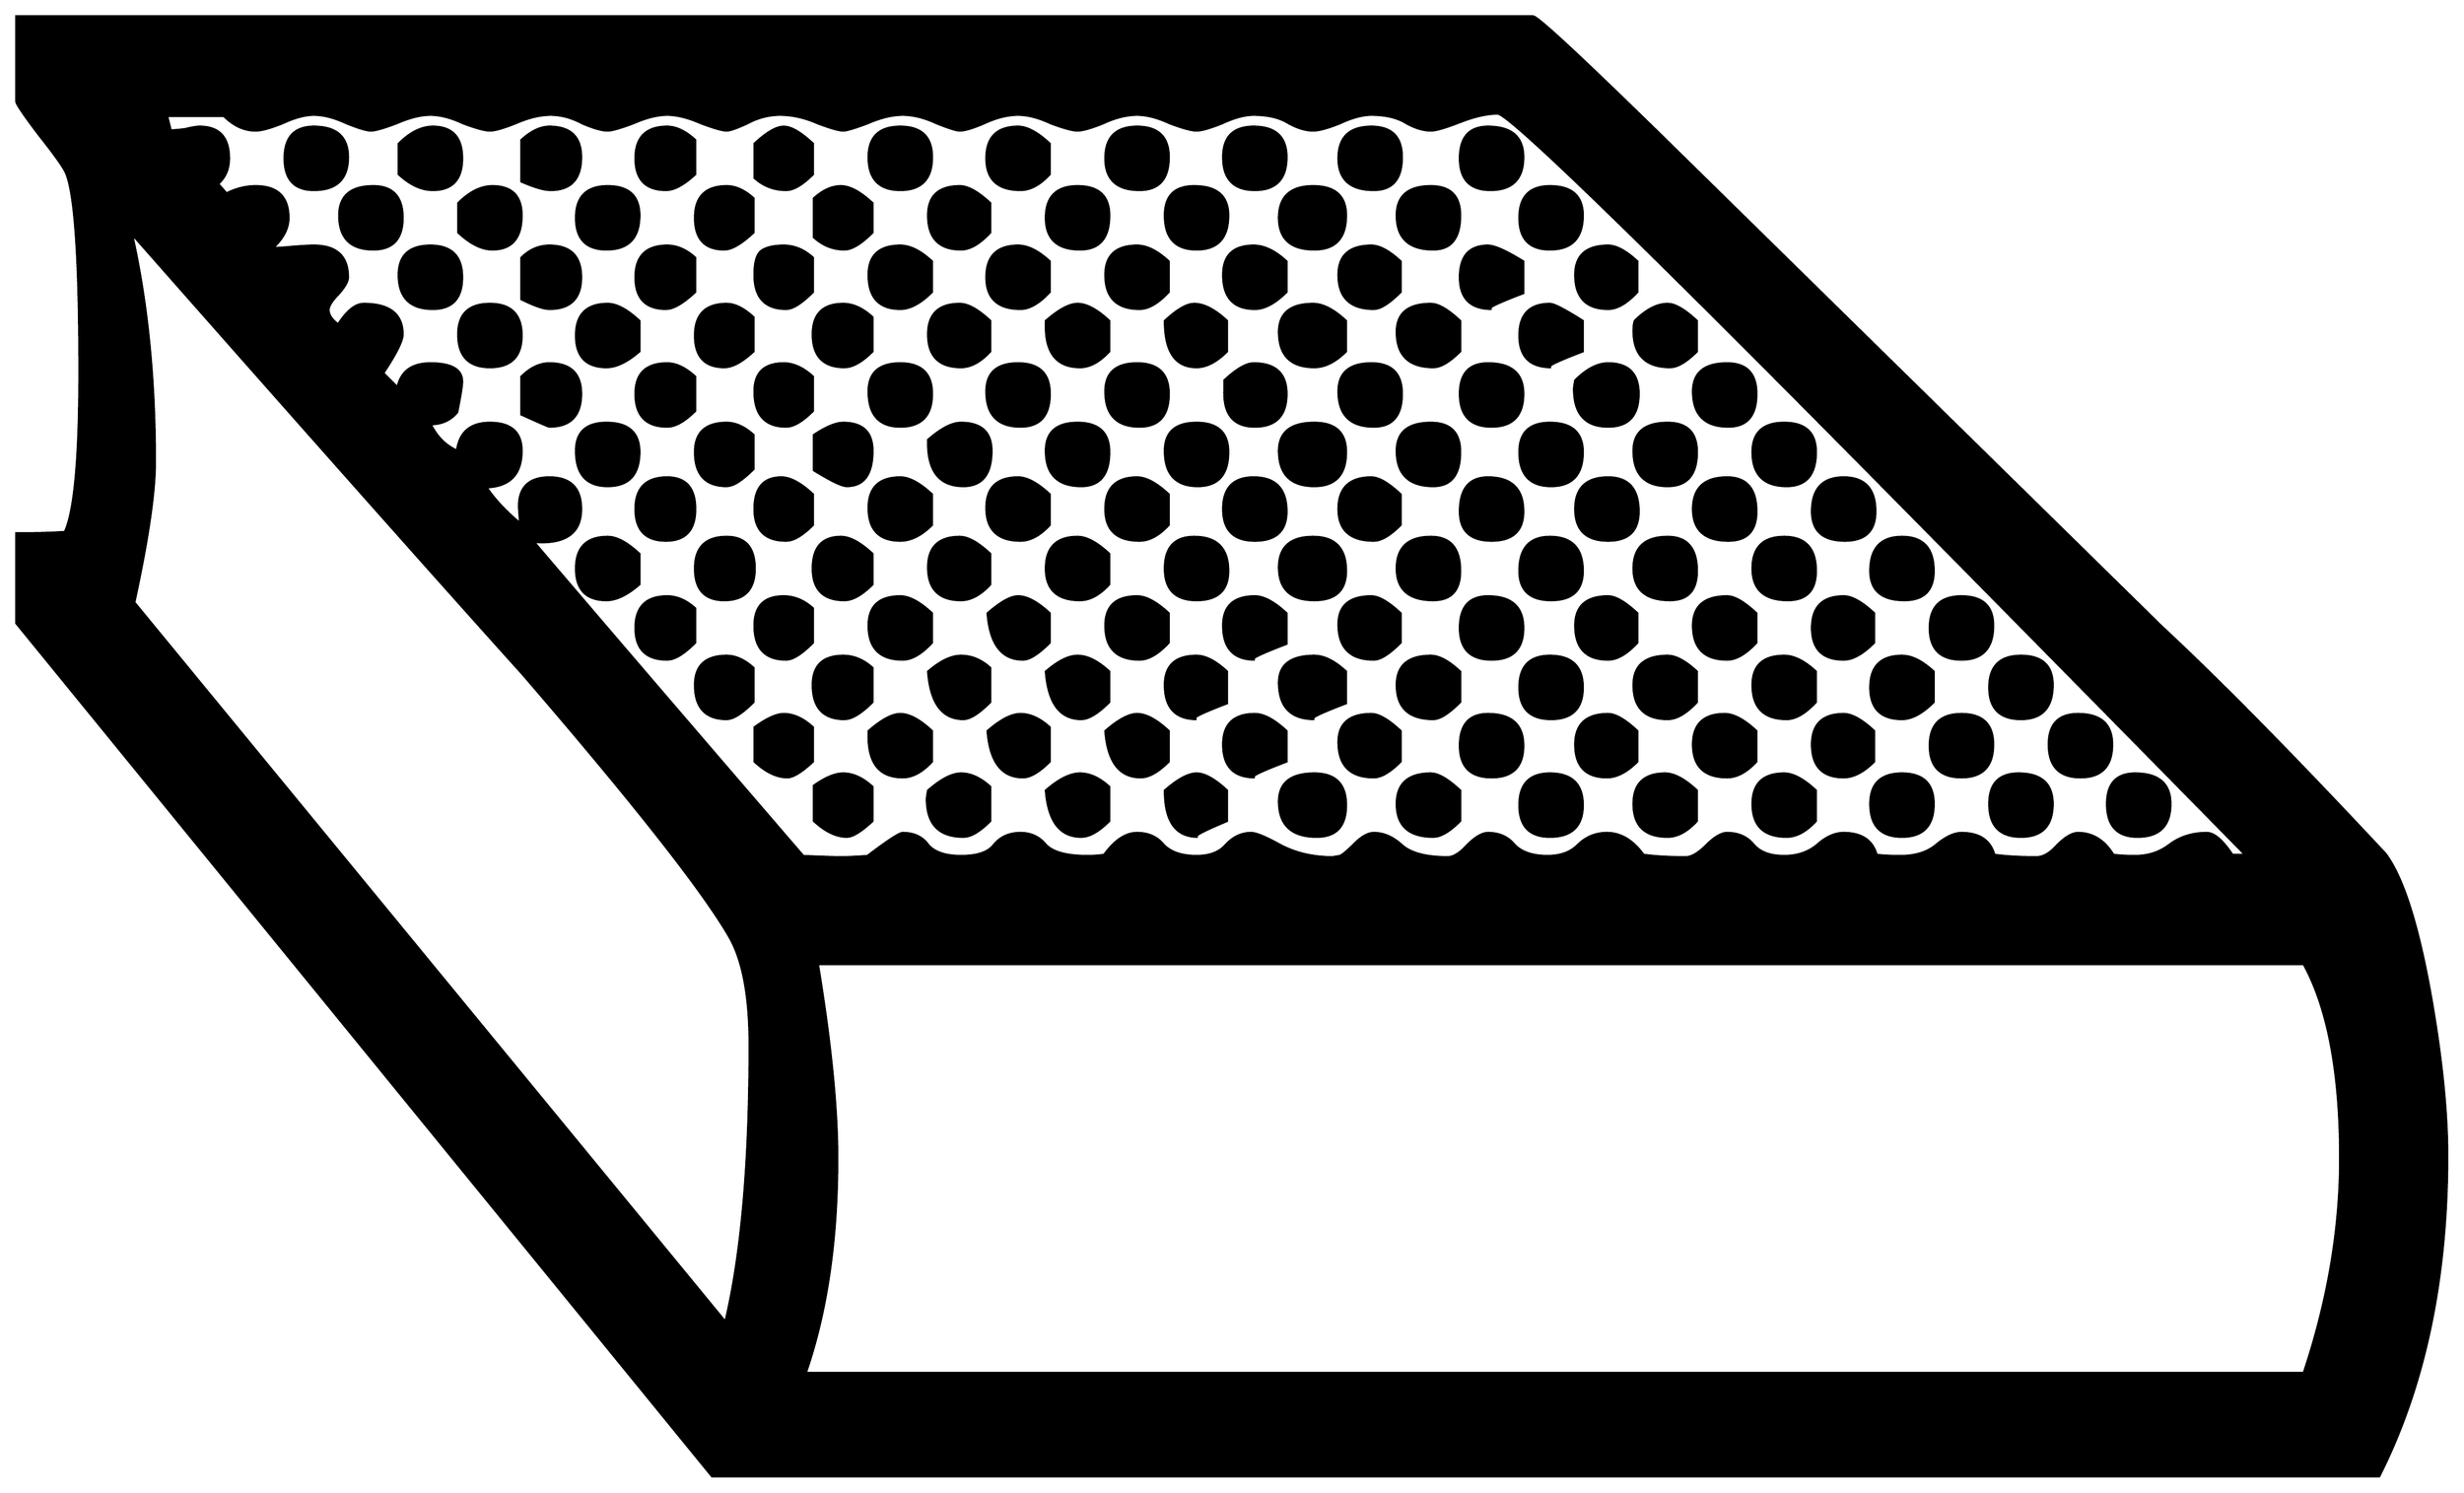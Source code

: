 


\begin{tikzpicture}[y=0.80pt, x=0.80pt, yscale=-1.0, xscale=1.0, inner sep=0pt, outer sep=0pt]
\begin{scope}[shift={(100.0,1858.0)},nonzero rule]
  \path[draw=.,fill=.,line width=1.600pt] (2084.0,-397.0) ..
    controls (2084.0,-295.0) and (2065.333,-207.0) ..
    (2028.0,-133.0) -- (655.0,-133.0) -- (82.0,-836.0) --
    (82.0,-910.0) -- (91.0,-910.0) .. controls (100.333,-910.0)
    and (110.667,-910.333) .. (122.0,-911.0) .. controls
    (130.0,-928.333) and (134.0,-972.333) .. (134.0,-1043.0) ..
    controls (134.0,-1135.0) and (130.333,-1189.667) ..
    (123.0,-1207.0) .. controls (121.0,-1211.667) and
    (113.667,-1222.0) .. (101.0,-1238.0) .. controls
    (88.333,-1254.667) and (82.0,-1264.0) .. (82.0,-1266.0) --
    (82.0,-1336.0) -- (1331.0,-1336.0) .. controls
    (1335.0,-1336.0) and (1376.667,-1297.0) .. (1456.0,-1219.0) --
    (1849.0,-833.0) .. controls (1896.333,-789.0) and
    (1957.667,-726.667) .. (2033.0,-646.0) .. controls
    (2047.667,-626.667) and (2060.333,-586.667) .. (2071.0,-526.0) ..
    controls (2079.667,-476.0) and (2084.0,-433.0) ..
    (2084.0,-397.0) -- cycle(1918.0,-645.0) .. controls
    (1810.0,-755.0) and (1702.0,-864.667) .. (1594.0,-974.0) ..
    controls (1408.0,-1162.0) and (1310.667,-1256.0) ..
    (1302.0,-1256.0) .. controls (1293.333,-1256.0) and
    (1283.0,-1253.667) .. (1271.0,-1249.0) .. controls
    (1259.0,-1244.333) and (1251.0,-1242.0) .. (1247.0,-1242.0) ..
    controls (1241.0,-1242.0) and (1234.333,-1244.0) ..
    (1227.0,-1248.0) .. controls (1219.667,-1252.667) and
    (1210.0,-1255.0) .. (1198.0,-1255.0) .. controls
    (1190.667,-1255.0) and (1182.0,-1252.667) .. (1172.0,-1248.0) ..
    controls (1162.0,-1244.0) and (1154.667,-1242.0) ..
    (1150.0,-1242.0) .. controls (1144.0,-1242.0) and
    (1137.333,-1244.0) .. (1130.0,-1248.0) .. controls
    (1122.667,-1252.667) and (1113.0,-1255.0) .. (1101.0,-1255.0) ..
    controls (1093.667,-1255.0) and (1085.0,-1252.667) ..
    (1075.0,-1248.0) .. controls (1065.0,-1244.0) and
    (1058.0,-1242.0) .. (1054.0,-1242.0) .. controls
    (1050.0,-1242.0) and (1042.667,-1244.0) .. (1032.0,-1248.0) ..
    controls (1022.0,-1252.667) and (1013.0,-1255.0) ..
    (1005.0,-1255.0) .. controls (996.333,-1255.0) and
    (987.0,-1252.667) .. (977.0,-1248.0) .. controls
    (967.0,-1244.0) and (960.0,-1242.0) .. (956.0,-1242.0) ..
    controls (952.0,-1242.0) and (944.667,-1244.0) ..
    (934.0,-1248.0) .. controls (924.0,-1252.667) and
    (915.0,-1255.0) .. (907.0,-1255.0) .. controls
    (898.333,-1255.0) and (889.0,-1252.667) .. (879.0,-1248.0) ..
    controls (869.667,-1244.0) and (863.0,-1242.0) ..
    (859.0,-1242.0) .. controls (856.333,-1242.0) and
    (850.0,-1244.0) .. (840.0,-1248.0) .. controls
    (830.0,-1252.667) and (820.667,-1255.0) .. (812.0,-1255.0) ..
    controls (803.333,-1255.0) and (793.667,-1252.667) ..
    (783.0,-1248.0) .. controls (772.333,-1244.0) and
    (765.667,-1242.0) .. (763.0,-1242.0) .. controls
    (759.667,-1242.0) and (752.667,-1244.0) .. (742.0,-1248.0) ..
    controls (731.333,-1252.667) and (721.0,-1255.0) ..
    (711.0,-1255.0) .. controls (701.667,-1255.0) and
    (692.667,-1252.667) .. (684.0,-1248.0) .. controls
    (675.333,-1244.0) and (669.667,-1242.0) .. (667.0,-1242.0) ..
    controls (663.667,-1242.0) and (656.667,-1244.0) ..
    (646.0,-1248.0) .. controls (635.333,-1252.667) and
    (626.0,-1255.0) .. (618.0,-1255.0) .. controls
    (610.0,-1255.0) and (600.667,-1252.667) .. (590.0,-1248.0) ..
    controls (579.333,-1244.0) and (572.333,-1242.0) ..
    (569.0,-1242.0) .. controls (564.333,-1242.0) and
    (557.333,-1244.0) .. (548.0,-1248.0) .. controls
    (539.333,-1252.667) and (530.667,-1255.0) .. (522.0,-1255.0) ..
    controls (513.333,-1255.0) and (503.667,-1252.667) ..
    (493.0,-1248.0) .. controls (483.0,-1244.0) and
    (476.0,-1242.0) .. (472.0,-1242.0) .. controls
    (468.0,-1242.0) and (460.667,-1244.0) .. (450.0,-1248.0) ..
    controls (440.0,-1252.667) and (431.0,-1255.0) ..
    (423.0,-1255.0) .. controls (415.0,-1255.0) and
    (405.667,-1252.667) .. (395.0,-1248.0) .. controls
    (384.333,-1244.0) and (377.333,-1242.0) .. (374.0,-1242.0) ..
    controls (370.667,-1242.0) and (364.0,-1244.0) ..
    (354.0,-1248.0) .. controls (344.0,-1252.667) and
    (335.0,-1255.0) .. (327.0,-1255.0) .. controls
    (319.667,-1255.0) and (311.0,-1252.667) .. (301.0,-1248.0) ..
    controls (291.0,-1244.0) and (283.667,-1242.0) ..
    (279.0,-1242.0) .. controls (269.667,-1242.0) and
    (261.0,-1246.0) .. (253.0,-1254.0) -- (206.0,-1254.0) --
    (209.0,-1242.0) .. controls (211.667,-1242.0) and
    (215.667,-1242.333) .. (221.0,-1243.0) .. controls
    (226.333,-1244.333) and (230.333,-1245.0) .. (233.0,-1245.0) ..
    controls (249.0,-1245.0) and (257.0,-1236.333) ..
    (257.0,-1219.0) .. controls (257.0,-1210.333) and
    (254.0,-1203.333) .. (248.0,-1198.0) -- (255.0,-1190.0) ..
    controls (263.0,-1194.0) and (271.0,-1196.0) ..
    (279.0,-1196.0) .. controls (297.0,-1196.0) and
    (306.0,-1187.333) .. (306.0,-1170.0) .. controls
    (306.0,-1161.333) and (301.667,-1153.0) .. (293.0,-1145.0) ..
    controls (296.333,-1145.0) and (301.667,-1145.333) ..
    (309.0,-1146.0) .. controls (317.0,-1146.667) and
    (323.0,-1147.0) .. (327.0,-1147.0) .. controls
    (345.667,-1147.0) and (355.0,-1138.333) .. (355.0,-1121.0) ..
    controls (355.0,-1117.667) and (352.333,-1113.0) ..
    (347.0,-1107.0) .. controls (341.667,-1101.667) and
    (339.0,-1097.333) .. (339.0,-1094.0) .. controls
    (339.0,-1090.0) and (341.667,-1086.0) .. (347.0,-1082.0) ..
    controls (354.333,-1093.333) and (361.333,-1099.0) ..
    (368.0,-1099.0) .. controls (389.333,-1099.0) and
    (400.0,-1090.667) .. (400.0,-1074.0) .. controls
    (400.0,-1068.667) and (394.667,-1058.0) .. (384.0,-1042.0) --
    (396.0,-1030.0) .. controls (398.667,-1043.333) and
    (407.667,-1050.0) .. (423.0,-1050.0) .. controls
    (440.333,-1050.0) and (449.0,-1045.0) .. (449.0,-1035.0) ..
    controls (449.0,-1031.667) and (447.667,-1023.333) ..
    (445.0,-1010.0) .. controls (439.667,-1003.333) and
    (432.333,-1000.0) .. (423.0,-1000.0) .. controls
    (428.333,-989.333) and (435.667,-982.0) .. (445.0,-978.0) ..
    controls (447.0,-993.333) and (456.0,-1001.0) ..
    (472.0,-1001.0) .. controls (489.333,-1001.0) and
    (498.0,-993.333) .. (498.0,-978.0) .. controls (498.0,-958.667)
    and (488.333,-948.667) .. (469.0,-948.0) .. controls
    (475.667,-938.0) and (485.0,-928.0) .. (497.0,-918.0) ..
    controls (496.333,-927.333) and (496.0,-932.0) .. (496.0,-932.0)
    .. controls (496.0,-948.0) and (504.333,-956.0) ..
    (521.0,-956.0) .. controls (538.333,-956.0) and (547.0,-947.333)
    .. (547.0,-930.0) .. controls (547.0,-910.0) and
    (534.0,-901.0) .. (508.0,-903.0) .. controls (565.333,-835.667)
    and (639.333,-749.333) .. (730.0,-644.0) .. controls
    (746.0,-643.333) and (756.333,-643.0) .. (761.0,-643.0) ..
    controls (766.333,-643.0) and (773.667,-643.333) .. (783.0,-644.0)
    .. controls (799.667,-656.667) and (809.333,-663.0) ..
    (812.0,-663.0) .. controls (821.333,-663.0) and (828.333,-659.667)
    .. (833.0,-653.0) .. controls (838.333,-647.0) and
    (847.333,-644.0) .. (860.0,-644.0) .. controls (873.333,-644.0)
    and (882.333,-647.0) .. (887.0,-653.0) .. controls
    (892.333,-659.667) and (899.667,-663.0) .. (909.0,-663.0) ..
    controls (917.667,-663.0) and (924.667,-659.667) .. (930.0,-653.0)
    .. controls (936.0,-647.0) and (947.333,-644.0) ..
    (964.0,-644.0) .. controls (969.333,-644.0) and (974.0,-644.333)
    .. (978.0,-645.0) .. controls (986.667,-657.0) and
    (995.667,-663.0) .. (1005.0,-663.0) .. controls
    (1014.333,-663.0) and (1021.667,-659.667) .. (1027.0,-653.0) ..
    controls (1033.0,-647.0) and (1042.0,-644.0) ..
    (1054.0,-644.0) .. controls (1064.667,-644.0) and
    (1072.667,-647.0) .. (1078.0,-653.0) .. controls
    (1084.0,-659.667) and (1091.0,-663.0) .. (1099.0,-663.0) ..
    controls (1103.0,-663.0) and (1111.0,-659.667) ..
    (1123.0,-653.0) .. controls (1135.667,-646.333) and
    (1150.0,-643.0) .. (1166.0,-643.0) -- (1172.0,-644.0) ..
    controls (1174.0,-644.667) and (1178.0,-648.0) ..
    (1184.0,-654.0) .. controls (1190.0,-660.0) and
    (1195.333,-663.0) .. (1200.0,-663.0) .. controls
    (1208.0,-663.0) and (1215.667,-659.667) .. (1223.0,-653.0) ..
    controls (1230.333,-646.333) and (1243.0,-643.0) ..
    (1261.0,-643.0) .. controls (1265.667,-643.0) and
    (1271.0,-646.333) .. (1277.0,-653.0) .. controls
    (1283.667,-659.667) and (1289.333,-663.0) .. (1294.0,-663.0) ..
    controls (1303.333,-663.0) and (1310.667,-659.667) ..
    (1316.0,-653.0) .. controls (1322.0,-647.0) and
    (1331.0,-644.0) .. (1343.0,-644.0) .. controls
    (1353.667,-644.0) and (1362.0,-647.0) .. (1368.0,-653.0) ..
    controls (1374.667,-659.667) and (1382.667,-663.0) ..
    (1392.0,-663.0) .. controls (1403.333,-663.0) and
    (1413.333,-657.0) .. (1422.0,-645.0) .. controls
    (1431.333,-643.667) and (1443.0,-643.0) .. (1457.0,-643.0) ..
    controls (1461.667,-643.0) and (1467.333,-646.333) ..
    (1474.0,-653.0) .. controls (1480.667,-659.667) and
    (1486.333,-663.0) .. (1491.0,-663.0) .. controls
    (1500.333,-663.0) and (1507.667,-659.667) .. (1513.0,-653.0) ..
    controls (1518.333,-647.0) and (1526.667,-644.0) ..
    (1538.0,-644.0) .. controls (1548.667,-644.0) and
    (1557.667,-647.0) .. (1565.0,-653.0) .. controls
    (1572.333,-659.667) and (1579.667,-663.0) .. (1587.0,-663.0) ..
    controls (1601.667,-663.0) and (1610.667,-657.0) ..
    (1614.0,-645.0) .. controls (1618.667,-644.333) and
    (1625.333,-644.0) .. (1634.0,-644.0) .. controls
    (1646.0,-644.0) and (1655.667,-647.0) .. (1663.0,-653.0) ..
    controls (1671.0,-659.667) and (1678.0,-663.0) ..
    (1684.0,-663.0) .. controls (1698.667,-663.0) and
    (1707.667,-657.0) .. (1711.0,-645.0) .. controls
    (1720.333,-643.667) and (1732.0,-643.0) .. (1746.0,-643.0) ..
    controls (1751.333,-643.0) and (1757.0,-646.333) ..
    (1763.0,-653.0) .. controls (1769.667,-659.667) and
    (1775.333,-663.0) .. (1780.0,-663.0) .. controls
    (1792.0,-663.0) and (1801.667,-657.0) .. (1809.0,-645.0) ..
    controls (1813.667,-644.333) and (1819.667,-644.0) ..
    (1827.0,-644.0) .. controls (1837.667,-644.0) and
    (1847.0,-647.0) .. (1855.0,-653.0) .. controls
    (1863.667,-659.667) and (1874.0,-663.0) .. (1886.0,-663.0) ..
    controls (1892.0,-663.0) and (1899.0,-657.0) ..
    (1907.0,-645.0) -- (1918.0,-645.0) -- cycle(1996.0,-395.0)
    .. controls (1996.0,-465.0) and (1986.0,-518.333) ..
    (1966.0,-555.0) -- (742.0,-555.0) .. controls (752.667,-490.333)
    and (758.0,-437.0) .. (758.0,-395.0) .. controls
    (758.0,-327.0) and (749.333,-268.0) .. (732.0,-218.0) --
    (1966.0,-218.0) .. controls (1986.0,-278.0) and
    (1996.0,-337.0) .. (1996.0,-395.0) -- cycle(686.0,-488.0) ..
    controls (686.0,-528.667) and (680.333,-558.667) .. (669.0,-578.0)
    .. controls (647.0,-616.0) and (590.333,-688.0) ..
    (499.0,-794.0) .. controls (427.0,-874.0) and (319.667,-995.0)
    .. (177.0,-1157.0) .. controls (189.667,-1101.0) and
    (196.0,-1038.333) .. (196.0,-969.0) .. controls (196.0,-943.667)
    and (190.333,-905.0) .. (179.0,-853.0) -- (666.0,-260.0) ..
    controls (679.333,-316.0) and (686.0,-392.0) .. (686.0,-488.0)
    -- cycle(1613.0,-928.0) .. controls (1613.0,-912.0) and
    (1604.667,-904.0) .. (1588.0,-904.0) .. controls
    (1570.0,-904.0) and (1561.0,-912.0) .. (1561.0,-928.0) ..
    controls (1561.0,-946.667) and (1569.667,-956.0) ..
    (1587.0,-956.0) .. controls (1604.333,-956.0) and
    (1613.0,-946.667) .. (1613.0,-928.0) -- cycle(1808.0,-736.0)
    .. controls (1808.0,-718.0) and (1799.333,-709.0) ..
    (1782.0,-709.0) .. controls (1764.667,-709.0) and
    (1756.0,-718.0) .. (1756.0,-736.0) .. controls
    (1756.0,-752.667) and (1764.0,-761.0) .. (1780.0,-761.0) ..
    controls (1798.667,-761.0) and (1808.0,-752.667) ..
    (1808.0,-736.0) -- cycle(1323.0,-1220.0) .. controls
    (1323.0,-1202.0) and (1314.0,-1193.0) .. (1296.0,-1193.0) ..
    controls (1279.333,-1193.0) and (1271.0,-1201.667) ..
    (1271.0,-1219.0) .. controls (1271.0,-1236.333) and
    (1278.667,-1245.0) .. (1294.0,-1245.0) .. controls
    (1313.333,-1245.0) and (1323.0,-1236.667) .. (1323.0,-1220.0) --
    cycle(1372.0,-1172.0) .. controls (1372.0,-1153.333) and
    (1363.0,-1144.0) .. (1345.0,-1144.0) .. controls
    (1328.333,-1144.0) and (1320.0,-1152.667) .. (1320.0,-1170.0) ..
    controls (1320.0,-1187.333) and (1328.333,-1196.0) ..
    (1345.0,-1196.0) .. controls (1363.0,-1196.0) and
    (1372.0,-1188.0) .. (1372.0,-1172.0) -- cycle(1661.0,-879.0)
    .. controls (1661.0,-863.0) and (1653.0,-855.0) ..
    (1637.0,-855.0) .. controls (1618.333,-855.0) and
    (1609.0,-863.0) .. (1609.0,-879.0) .. controls
    (1609.0,-897.667) and (1617.667,-907.0) .. (1635.0,-907.0) ..
    controls (1652.333,-907.0) and (1661.0,-897.667) ..
    (1661.0,-879.0) -- cycle(1710.0,-834.0) .. controls
    (1710.0,-815.333) and (1701.333,-806.0) .. (1684.0,-806.0) ..
    controls (1666.667,-806.0) and (1658.0,-814.667) ..
    (1658.0,-832.0) .. controls (1658.0,-849.333) and
    (1666.667,-858.0) .. (1684.0,-858.0) .. controls
    (1701.333,-858.0) and (1710.0,-850.0) .. (1710.0,-834.0) --
    cycle(1759.0,-785.0) .. controls (1759.0,-766.333) and
    (1750.333,-757.0) .. (1733.0,-757.0) .. controls
    (1715.667,-757.0) and (1707.0,-765.667) .. (1707.0,-783.0) ..
    controls (1707.0,-800.333) and (1715.667,-809.0) ..
    (1733.0,-809.0) .. controls (1750.333,-809.0) and
    (1759.0,-801.0) .. (1759.0,-785.0) -- cycle(1856.0,-687.0)
    .. controls (1856.0,-669.0) and (1847.0,-660.0) ..
    (1829.0,-660.0) .. controls (1812.333,-660.0) and
    (1804.0,-669.0) .. (1804.0,-687.0) .. controls
    (1804.0,-703.667) and (1811.667,-712.0) .. (1827.0,-712.0) ..
    controls (1846.333,-712.0) and (1856.0,-703.667) ..
    (1856.0,-687.0) -- cycle(1466.0,-1060.0) .. controls
    (1457.333,-1051.333) and (1450.0,-1047.0) .. (1444.0,-1047.0) ..
    controls (1424.0,-1047.0) and (1414.0,-1057.0) ..
    (1414.0,-1077.0) .. controls (1414.0,-1080.333) and
    (1414.333,-1083.0) .. (1415.0,-1085.0) .. controls
    (1424.333,-1094.333) and (1433.333,-1099.0) .. (1442.0,-1099.0) ..
    controls (1448.0,-1099.0) and (1456.0,-1094.333) ..
    (1466.0,-1085.0) -- (1466.0,-1060.0) --
    cycle(1515.0,-1025.0) .. controls (1515.0,-1007.0) and
    (1507.333,-998.0) .. (1492.0,-998.0) .. controls
    (1472.667,-998.0) and (1463.0,-1007.667) .. (1463.0,-1027.0) ..
    controls (1463.0,-1042.333) and (1472.333,-1050.0) ..
    (1491.0,-1050.0) .. controls (1507.0,-1050.0) and
    (1515.0,-1041.667) .. (1515.0,-1025.0) -- cycle(1564.0,-977.0)
    .. controls (1564.0,-958.333) and (1556.0,-949.0) ..
    (1540.0,-949.0) .. controls (1521.333,-949.0) and
    (1512.0,-958.333) .. (1512.0,-977.0) .. controls
    (1512.0,-993.0) and (1520.667,-1001.0) .. (1538.0,-1001.0) ..
    controls (1555.333,-1001.0) and (1564.0,-993.0) ..
    (1564.0,-977.0) -- cycle(1417.0,-1109.0) .. controls
    (1408.333,-1099.667) and (1400.333,-1095.0) .. (1393.0,-1095.0) ..
    controls (1375.0,-1095.0) and (1366.0,-1104.333) ..
    (1366.0,-1123.0) .. controls (1366.0,-1139.0) and
    (1375.0,-1147.0) .. (1393.0,-1147.0) .. controls
    (1399.667,-1147.0) and (1407.667,-1142.667) .. (1417.0,-1134.0) --
    (1417.0,-1109.0) -- cycle(1372.0,-1060.0) .. controls
    (1349.333,-1051.333) and (1340.667,-1047.0) .. (1346.0,-1047.0) ..
    controls (1328.667,-1047.0) and (1320.0,-1055.667) ..
    (1320.0,-1073.0) .. controls (1320.0,-1090.333) and
    (1328.333,-1099.0) .. (1345.0,-1099.0) .. controls
    (1348.333,-1099.0) and (1357.333,-1094.333) .. (1372.0,-1085.0) --
    (1372.0,-1060.0) -- cycle(1515.0,-928.0) .. controls
    (1515.0,-912.0) and (1507.333,-904.0) .. (1492.0,-904.0) ..
    controls (1472.667,-904.0) and (1463.0,-912.667) ..
    (1463.0,-930.0) .. controls (1463.0,-947.333) and
    (1472.333,-956.0) .. (1491.0,-956.0) .. controls
    (1507.0,-956.0) and (1515.0,-946.667) .. (1515.0,-928.0) --
    cycle(1564.0,-879.0) .. controls (1564.0,-863.0) and
    (1556.333,-855.0) .. (1541.0,-855.0) .. controls
    (1521.667,-855.0) and (1512.0,-863.667) .. (1512.0,-881.0) ..
    controls (1512.0,-898.333) and (1520.667,-907.0) ..
    (1538.0,-907.0) .. controls (1555.333,-907.0) and
    (1564.0,-897.667) .. (1564.0,-879.0) -- cycle(1710.0,-736.0)
    .. controls (1710.0,-718.0) and (1701.333,-709.0) ..
    (1684.0,-709.0) .. controls (1666.667,-709.0) and
    (1658.0,-717.667) .. (1658.0,-735.0) .. controls
    (1658.0,-752.333) and (1666.667,-761.0) .. (1684.0,-761.0) ..
    controls (1701.333,-761.0) and (1710.0,-752.667) ..
    (1710.0,-736.0) -- cycle(1759.0,-687.0) .. controls
    (1759.0,-669.0) and (1750.333,-660.0) .. (1733.0,-660.0) ..
    controls (1715.667,-660.0) and (1707.0,-669.0) ..
    (1707.0,-687.0) .. controls (1707.0,-703.667) and
    (1715.0,-712.0) .. (1731.0,-712.0) .. controls
    (1749.667,-712.0) and (1759.0,-703.667) .. (1759.0,-687.0) --
    cycle(1612.0,-820.0) .. controls (1602.667,-810.667) and
    (1594.333,-806.0) .. (1587.0,-806.0) .. controls
    (1569.667,-806.0) and (1561.0,-814.667) .. (1561.0,-832.0) ..
    controls (1561.0,-849.333) and (1569.667,-858.0) ..
    (1587.0,-858.0) .. controls (1593.667,-858.0) and
    (1602.0,-853.333) .. (1612.0,-844.0) -- (1612.0,-820.0) --
    cycle(1323.0,-1108.0) .. controls (1300.333,-1099.333) and
    (1291.667,-1095.0) .. (1297.0,-1095.0) .. controls
    (1279.667,-1095.0) and (1271.0,-1103.667) .. (1271.0,-1121.0) ..
    controls (1271.0,-1138.333) and (1278.667,-1147.0) ..
    (1294.0,-1147.0) .. controls (1299.333,-1147.0) and
    (1309.0,-1142.667) .. (1323.0,-1134.0) -- (1323.0,-1108.0) --
    cycle(1661.0,-771.0) .. controls (1651.667,-761.667) and
    (1643.0,-757.0) .. (1635.0,-757.0) .. controls
    (1617.667,-757.0) and (1609.0,-765.667) .. (1609.0,-783.0) ..
    controls (1609.0,-800.333) and (1617.667,-809.0) ..
    (1635.0,-809.0) .. controls (1643.0,-809.0) and
    (1651.667,-804.667) .. (1661.0,-796.0) -- (1661.0,-771.0) --
    cycle(1223.0,-1220.0) .. controls (1223.0,-1202.0) and
    (1215.333,-1193.0) .. (1200.0,-1193.0) .. controls
    (1180.667,-1193.0) and (1171.0,-1201.667) .. (1171.0,-1219.0) ..
    controls (1171.0,-1236.333) and (1180.0,-1245.0) ..
    (1198.0,-1245.0) .. controls (1214.667,-1245.0) and
    (1223.0,-1236.667) .. (1223.0,-1220.0) --
    cycle(1418.0,-1025.0) .. controls (1418.0,-1007.0) and
    (1409.667,-998.0) .. (1393.0,-998.0) .. controls
    (1374.333,-998.0) and (1365.0,-1008.333) .. (1365.0,-1029.0) ..
    controls (1365.0,-1030.333) and (1365.333,-1032.667) ..
    (1366.0,-1036.0) .. controls (1375.333,-1045.333) and
    (1384.333,-1050.0) .. (1393.0,-1050.0) .. controls
    (1409.667,-1050.0) and (1418.0,-1041.667) .. (1418.0,-1025.0) --
    cycle(1271.0,-1172.0) .. controls (1271.0,-1153.333) and
    (1263.667,-1144.0) .. (1249.0,-1144.0) .. controls
    (1229.0,-1144.0) and (1219.0,-1153.333) .. (1219.0,-1172.0) ..
    controls (1219.0,-1188.0) and (1228.333,-1196.0) ..
    (1247.0,-1196.0) .. controls (1263.0,-1196.0) and
    (1271.0,-1188.0) .. (1271.0,-1172.0) -- cycle(1466.0,-977.0)
    .. controls (1466.0,-958.333) and (1458.0,-949.0) ..
    (1442.0,-949.0) .. controls (1423.333,-949.0) and
    (1414.0,-958.667) .. (1414.0,-978.0) .. controls
    (1414.0,-993.333) and (1423.333,-1001.0) .. (1442.0,-1001.0) ..
    controls (1458.0,-1001.0) and (1466.0,-993.0) ..
    (1466.0,-977.0) -- cycle(1418.0,-928.0) .. controls
    (1418.0,-912.0) and (1409.667,-904.0) .. (1393.0,-904.0) ..
    controls (1375.0,-904.0) and (1366.0,-912.667) ..
    (1366.0,-930.0) .. controls (1366.0,-947.333) and
    (1375.0,-956.0) .. (1393.0,-956.0) .. controls
    (1409.667,-956.0) and (1418.0,-946.667) .. (1418.0,-928.0) --
    cycle(1612.0,-722.0) .. controls (1603.333,-713.333) and
    (1595.0,-709.0) .. (1587.0,-709.0) .. controls
    (1569.667,-709.0) and (1561.0,-718.0) .. (1561.0,-736.0) ..
    controls (1561.0,-752.667) and (1569.667,-761.0) ..
    (1587.0,-761.0) .. controls (1593.667,-761.0) and
    (1602.0,-756.333) .. (1612.0,-747.0) -- (1612.0,-722.0) --
    cycle(1128.0,-1220.0) .. controls (1128.0,-1202.0) and
    (1119.333,-1193.0) .. (1102.0,-1193.0) .. controls
    (1084.667,-1193.0) and (1076.0,-1202.0) .. (1076.0,-1220.0) ..
    controls (1076.0,-1236.667) and (1084.333,-1245.0) ..
    (1101.0,-1245.0) .. controls (1119.0,-1245.0) and
    (1128.0,-1236.667) .. (1128.0,-1220.0) --
    cycle(1323.0,-1025.0) .. controls (1323.0,-1007.0) and
    (1314.333,-998.0) .. (1297.0,-998.0) .. controls
    (1279.667,-998.0) and (1271.0,-1007.0) .. (1271.0,-1025.0) ..
    controls (1271.0,-1041.667) and (1278.667,-1050.0) ..
    (1294.0,-1050.0) .. controls (1313.333,-1050.0) and
    (1323.0,-1041.667) .. (1323.0,-1025.0) -- cycle(1372.0,-977.0)
    .. controls (1372.0,-958.333) and (1363.333,-949.0) ..
    (1346.0,-949.0) .. controls (1328.667,-949.0) and
    (1320.0,-958.333) .. (1320.0,-977.0) .. controls
    (1320.0,-993.0) and (1328.333,-1001.0) .. (1345.0,-1001.0) ..
    controls (1363.0,-1001.0) and (1372.0,-993.0) ..
    (1372.0,-977.0) -- cycle(1466.0,-879.0) .. controls
    (1466.0,-863.0) and (1458.667,-855.0) .. (1444.0,-855.0) ..
    controls (1424.0,-855.0) and (1414.0,-863.667) ..
    (1414.0,-881.0) .. controls (1414.0,-898.333) and
    (1423.333,-907.0) .. (1442.0,-907.0) .. controls
    (1458.0,-907.0) and (1466.0,-897.667) .. (1466.0,-879.0) --
    cycle(1515.0,-820.0) .. controls (1506.333,-810.667) and
    (1498.333,-806.0) .. (1491.0,-806.0) .. controls
    (1472.333,-806.0) and (1463.0,-815.333) .. (1463.0,-834.0) ..
    controls (1463.0,-850.0) and (1472.333,-858.0) ..
    (1491.0,-858.0) .. controls (1497.0,-858.0) and
    (1505.0,-853.333) .. (1515.0,-844.0) -- (1515.0,-820.0) --
    cycle(1564.0,-771.0) .. controls (1555.333,-761.667) and
    (1547.333,-757.0) .. (1540.0,-757.0) .. controls
    (1521.333,-757.0) and (1512.0,-766.333) .. (1512.0,-785.0) ..
    controls (1512.0,-801.0) and (1520.667,-809.0) ..
    (1538.0,-809.0) .. controls (1546.0,-809.0) and
    (1554.667,-804.667) .. (1564.0,-796.0) -- (1564.0,-771.0) --
    cycle(1661.0,-687.0) .. controls (1661.0,-669.0) and
    (1652.333,-660.0) .. (1635.0,-660.0) .. controls
    (1617.667,-660.0) and (1609.0,-669.0) .. (1609.0,-687.0) ..
    controls (1609.0,-703.667) and (1617.667,-712.0) ..
    (1635.0,-712.0) .. controls (1652.333,-712.0) and
    (1661.0,-703.667) .. (1661.0,-687.0) -- cycle(1177.0,-1172.0)
    .. controls (1177.0,-1153.333) and (1168.333,-1144.0) ..
    (1151.0,-1144.0) .. controls (1131.667,-1144.0) and
    (1122.0,-1152.667) .. (1122.0,-1170.0) .. controls
    (1122.0,-1187.333) and (1131.333,-1196.0) .. (1150.0,-1196.0) ..
    controls (1168.0,-1196.0) and (1177.0,-1188.0) ..
    (1177.0,-1172.0) -- cycle(1271.0,-1060.0) .. controls
    (1262.333,-1051.333) and (1255.0,-1047.0) .. (1249.0,-1047.0) ..
    controls (1229.0,-1047.0) and (1219.0,-1056.667) ..
    (1219.0,-1076.0) .. controls (1219.0,-1091.333) and
    (1228.333,-1099.0) .. (1247.0,-1099.0) .. controls
    (1253.0,-1099.0) and (1261.0,-1094.333) .. (1271.0,-1085.0) --
    (1271.0,-1060.0) -- cycle(1222.0,-1109.0) .. controls
    (1212.667,-1099.667) and (1205.333,-1095.0) .. (1200.0,-1095.0) ..
    controls (1180.667,-1095.0) and (1171.0,-1104.333) ..
    (1171.0,-1123.0) .. controls (1171.0,-1139.0) and
    (1180.0,-1147.0) .. (1198.0,-1147.0) .. controls
    (1204.667,-1147.0) and (1212.667,-1142.667) .. (1222.0,-1134.0) --
    (1222.0,-1109.0) -- cycle(1323.0,-928.0) .. controls
    (1323.0,-912.0) and (1314.333,-904.0) .. (1297.0,-904.0) ..
    controls (1279.667,-904.0) and (1271.0,-912.0) ..
    (1271.0,-928.0) .. controls (1271.0,-946.667) and
    (1278.667,-956.0) .. (1294.0,-956.0) .. controls
    (1313.333,-956.0) and (1323.0,-946.667) .. (1323.0,-928.0) --
    cycle(1372.0,-879.0) .. controls (1372.0,-863.0) and
    (1363.333,-855.0) .. (1346.0,-855.0) .. controls
    (1328.667,-855.0) and (1320.0,-863.0) .. (1320.0,-879.0) ..
    controls (1320.0,-897.667) and (1328.333,-907.0) ..
    (1345.0,-907.0) .. controls (1363.0,-907.0) and
    (1372.0,-897.667) .. (1372.0,-879.0) -- cycle(1031.0,-1220.0)
    .. controls (1031.0,-1202.0) and (1023.0,-1193.0) ..
    (1007.0,-1193.0) .. controls (988.333,-1193.0) and
    (979.0,-1201.667) .. (979.0,-1219.0) .. controls
    (979.0,-1236.333) and (987.667,-1245.0) .. (1005.0,-1245.0) ..
    controls (1022.333,-1245.0) and (1031.0,-1236.667) ..
    (1031.0,-1220.0) -- cycle(1080.0,-1172.0) .. controls
    (1080.0,-1153.333) and (1071.333,-1144.0) .. (1054.0,-1144.0) ..
    controls (1036.667,-1144.0) and (1028.0,-1153.333) ..
    (1028.0,-1172.0) .. controls (1028.0,-1188.0) and
    (1036.0,-1196.0) .. (1052.0,-1196.0) .. controls
    (1070.667,-1196.0) and (1080.0,-1188.0) .. (1080.0,-1172.0) --
    cycle(1515.0,-722.0) .. controls (1507.0,-713.333) and
    (1499.0,-709.0) .. (1491.0,-709.0) .. controls
    (1472.333,-709.0) and (1463.0,-718.0) .. (1463.0,-736.0) ..
    controls (1463.0,-752.667) and (1471.667,-761.0) ..
    (1489.0,-761.0) .. controls (1496.333,-761.0) and
    (1505.0,-756.333) .. (1515.0,-747.0) -- (1515.0,-722.0) --
    cycle(1564.0,-673.0) .. controls (1556.0,-664.333) and
    (1548.0,-660.0) .. (1540.0,-660.0) .. controls
    (1521.333,-660.0) and (1512.0,-669.0) .. (1512.0,-687.0) ..
    controls (1512.0,-703.667) and (1520.667,-712.0) ..
    (1538.0,-712.0) .. controls (1545.333,-712.0) and
    (1554.0,-707.333) .. (1564.0,-698.0) -- (1564.0,-673.0) --
    cycle(1417.0,-820.0) .. controls (1408.333,-810.667) and
    (1400.333,-806.0) .. (1393.0,-806.0) .. controls
    (1375.0,-806.0) and (1366.0,-815.333) .. (1366.0,-834.0) ..
    controls (1366.0,-850.0) and (1375.0,-858.0) ..
    (1393.0,-858.0) .. controls (1399.0,-858.0) and
    (1407.0,-853.333) .. (1417.0,-844.0) -- (1417.0,-820.0) --
    cycle(1128.0,-1109.0) .. controls (1118.667,-1099.667) and
    (1110.0,-1095.0) .. (1102.0,-1095.0) .. controls
    (1084.667,-1095.0) and (1076.0,-1104.333) .. (1076.0,-1123.0) ..
    controls (1076.0,-1139.0) and (1084.333,-1147.0) ..
    (1101.0,-1147.0) .. controls (1109.667,-1147.0) and
    (1118.667,-1142.667) .. (1128.0,-1134.0) -- (1128.0,-1109.0) --
    cycle(1466.0,-771.0) .. controls (1457.333,-761.667) and
    (1449.333,-757.0) .. (1442.0,-757.0) .. controls
    (1423.333,-757.0) and (1414.0,-766.333) .. (1414.0,-785.0) ..
    controls (1414.0,-801.0) and (1423.333,-809.0) ..
    (1442.0,-809.0) .. controls (1448.667,-809.0) and
    (1456.667,-804.667) .. (1466.0,-796.0) -- (1466.0,-771.0) --
    cycle(1177.0,-1060.0) .. controls (1168.333,-1051.333) and
    (1159.667,-1047.0) .. (1151.0,-1047.0) .. controls
    (1131.667,-1047.0) and (1122.0,-1056.667) .. (1122.0,-1076.0) ..
    controls (1122.0,-1091.333) and (1131.333,-1099.0) ..
    (1150.0,-1099.0) .. controls (1158.0,-1099.0) and
    (1167.0,-1094.333) .. (1177.0,-1085.0) -- (1177.0,-1060.0) --
    cycle(1223.0,-1025.0) .. controls (1223.0,-1007.0) and
    (1215.333,-998.0) .. (1200.0,-998.0) .. controls
    (1180.667,-998.0) and (1171.0,-1007.667) .. (1171.0,-1027.0) ..
    controls (1171.0,-1042.333) and (1180.0,-1050.0) ..
    (1198.0,-1050.0) .. controls (1214.667,-1050.0) and
    (1223.0,-1041.667) .. (1223.0,-1025.0) -- cycle(1271.0,-977.0)
    .. controls (1271.0,-958.333) and (1263.667,-949.0) ..
    (1249.0,-949.0) .. controls (1229.0,-949.0) and
    (1219.0,-958.667) .. (1219.0,-978.0) .. controls
    (1219.0,-993.333) and (1228.333,-1001.0) .. (1247.0,-1001.0) ..
    controls (1263.0,-1001.0) and (1271.0,-993.0) ..
    (1271.0,-977.0) -- cycle(1323.0,-832.0) .. controls
    (1323.0,-814.667) and (1314.333,-806.0) .. (1297.0,-806.0) ..
    controls (1279.667,-806.0) and (1271.0,-814.667) ..
    (1271.0,-832.0) .. controls (1271.0,-849.333) and
    (1278.667,-858.0) .. (1294.0,-858.0) .. controls
    (1313.333,-858.0) and (1323.0,-849.333) .. (1323.0,-832.0) --
    cycle(1372.0,-783.0) .. controls (1372.0,-765.667) and
    (1363.333,-757.0) .. (1346.0,-757.0) .. controls
    (1328.667,-757.0) and (1320.0,-765.667) .. (1320.0,-783.0) ..
    controls (1320.0,-800.333) and (1328.333,-809.0) ..
    (1345.0,-809.0) .. controls (1363.0,-809.0) and
    (1372.0,-800.333) .. (1372.0,-783.0) -- cycle(1079.0,-1060.0)
    .. controls (1070.333,-1051.333) and (1062.0,-1047.0) ..
    (1054.0,-1047.0) .. controls (1036.667,-1047.0) and
    (1028.0,-1059.667) .. (1028.0,-1085.0) .. controls
    (1038.0,-1094.333) and (1046.0,-1099.0) .. (1052.0,-1099.0) ..
    controls (1060.0,-1099.0) and (1069.0,-1094.333) ..
    (1079.0,-1085.0) -- (1079.0,-1060.0) --
    cycle(1128.0,-1025.0) .. controls (1128.0,-1007.0) and
    (1119.333,-998.0) .. (1102.0,-998.0) .. controls
    (1084.667,-998.0) and (1076.333,-1008.0) .. (1077.0,-1028.0) --
    (1077.0,-1036.0) .. controls (1087.0,-1045.333) and
    (1095.0,-1050.0) .. (1101.0,-1050.0) .. controls
    (1119.0,-1050.0) and (1128.0,-1041.667) .. (1128.0,-1025.0) --
    cycle(1222.0,-917.0) .. controls (1213.333,-908.333) and
    (1206.0,-904.0) .. (1200.0,-904.0) .. controls
    (1180.667,-904.0) and (1171.0,-912.667) .. (1171.0,-930.0) ..
    controls (1171.0,-947.333) and (1180.0,-956.0) ..
    (1198.0,-956.0) .. controls (1204.0,-956.0) and
    (1212.0,-951.333) .. (1222.0,-942.0) -- (1222.0,-917.0) --
    cycle(1417.0,-722.0) .. controls (1408.333,-713.333) and
    (1400.0,-709.0) .. (1392.0,-709.0) .. controls
    (1374.667,-709.0) and (1366.0,-718.0) .. (1366.0,-736.0) ..
    controls (1366.0,-752.667) and (1375.0,-761.0) ..
    (1393.0,-761.0) .. controls (1399.0,-761.0) and
    (1407.0,-756.333) .. (1417.0,-747.0) -- (1417.0,-722.0) --
    cycle(933.0,-1206.0) .. controls (925.0,-1197.333) and
    (917.0,-1193.0) .. (909.0,-1193.0) .. controls
    (890.333,-1193.0) and (881.0,-1201.667) .. (881.0,-1219.0) ..
    controls (881.0,-1236.333) and (889.667,-1245.0) ..
    (907.0,-1245.0) .. controls (914.333,-1245.0) and
    (923.0,-1240.333) .. (933.0,-1231.0) -- (933.0,-1206.0) --
    cycle(982.0,-1172.0) .. controls (982.0,-1153.333) and
    (974.0,-1144.0) .. (958.0,-1144.0) .. controls
    (939.333,-1144.0) and (930.0,-1152.667) .. (930.0,-1170.0) ..
    controls (930.0,-1187.333) and (938.667,-1196.0) ..
    (956.0,-1196.0) .. controls (973.333,-1196.0) and
    (982.0,-1188.0) .. (982.0,-1172.0) -- cycle(1031.0,-1109.0)
    .. controls (1022.333,-1099.667) and (1014.333,-1095.0) ..
    (1007.0,-1095.0) .. controls (988.333,-1095.0) and
    (979.0,-1104.333) .. (979.0,-1123.0) .. controls
    (979.0,-1139.0) and (987.667,-1147.0) .. (1005.0,-1147.0) ..
    controls (1013.0,-1147.0) and (1021.667,-1142.667) ..
    (1031.0,-1134.0) -- (1031.0,-1109.0) -- cycle(1271.0,-879.0)
    .. controls (1271.0,-863.0) and (1263.667,-855.0) ..
    (1249.0,-855.0) .. controls (1229.0,-855.0) and
    (1219.0,-863.667) .. (1219.0,-881.0) .. controls
    (1219.0,-898.333) and (1228.333,-907.0) .. (1247.0,-907.0) ..
    controls (1263.0,-907.0) and (1271.0,-897.667) ..
    (1271.0,-879.0) -- cycle(1466.0,-673.0) .. controls
    (1458.0,-664.333) and (1450.0,-660.0) .. (1442.0,-660.0) ..
    controls (1423.333,-660.0) and (1414.0,-669.0) ..
    (1414.0,-687.0) .. controls (1414.0,-703.667) and
    (1422.667,-712.0) .. (1440.0,-712.0) .. controls
    (1447.333,-712.0) and (1456.0,-707.333) .. (1466.0,-698.0) --
    (1466.0,-673.0) -- cycle(1177.0,-977.0) .. controls
    (1177.0,-958.333) and (1168.333,-949.0) .. (1151.0,-949.0) ..
    controls (1131.667,-949.0) and (1122.0,-958.667) ..
    (1122.0,-978.0) .. controls (1122.0,-993.333) and
    (1131.667,-1001.0) .. (1151.0,-1001.0) .. controls
    (1168.333,-1001.0) and (1177.0,-993.0) .. (1177.0,-977.0) --
    cycle(1128.0,-928.0) .. controls (1128.0,-912.0) and
    (1119.333,-904.0) .. (1102.0,-904.0) .. controls
    (1084.667,-904.0) and (1076.0,-912.667) .. (1076.0,-930.0) ..
    controls (1076.0,-947.333) and (1084.333,-956.0) ..
    (1101.0,-956.0) .. controls (1119.0,-956.0) and
    (1128.0,-946.667) .. (1128.0,-928.0) -- cycle(1323.0,-735.0)
    .. controls (1323.0,-717.667) and (1314.333,-709.0) ..
    (1297.0,-709.0) .. controls (1279.667,-709.0) and
    (1271.0,-717.667) .. (1271.0,-735.0) .. controls
    (1271.0,-752.333) and (1278.667,-761.0) .. (1294.0,-761.0) ..
    controls (1313.333,-761.0) and (1323.0,-752.333) ..
    (1323.0,-735.0) -- cycle(1372.0,-686.0) .. controls
    (1372.0,-668.667) and (1363.0,-660.0) .. (1345.0,-660.0) ..
    controls (1328.333,-660.0) and (1320.0,-668.667) ..
    (1320.0,-686.0) .. controls (1320.0,-703.333) and
    (1328.333,-712.0) .. (1345.0,-712.0) .. controls
    (1363.0,-712.0) and (1372.0,-703.333) .. (1372.0,-686.0) --
    cycle(1177.0,-879.0) .. controls (1177.0,-863.0) and
    (1168.333,-855.0) .. (1151.0,-855.0) .. controls
    (1131.667,-855.0) and (1122.0,-864.0) .. (1122.0,-882.0) ..
    controls (1122.0,-898.667) and (1131.333,-907.0) ..
    (1150.0,-907.0) .. controls (1168.0,-907.0) and
    (1177.0,-897.667) .. (1177.0,-879.0) -- cycle(836.0,-1220.0)
    .. controls (836.0,-1202.0) and (827.333,-1193.0) ..
    (810.0,-1193.0) .. controls (792.667,-1193.0) and
    (784.0,-1202.0) .. (784.0,-1220.0) .. controls
    (784.0,-1236.667) and (792.667,-1245.0) .. (810.0,-1245.0) ..
    controls (827.333,-1245.0) and (836.0,-1236.667) ..
    (836.0,-1220.0) -- cycle(982.0,-1060.0) .. controls
    (974.0,-1051.333) and (966.0,-1047.0) .. (958.0,-1047.0) ..
    controls (938.667,-1047.0) and (929.333,-1059.0) ..
    (930.0,-1083.0) -- (930.0,-1085.0) .. controls
    (940.667,-1094.333) and (949.333,-1099.0) .. (956.0,-1099.0) ..
    controls (963.333,-1099.0) and (972.0,-1094.333) ..
    (982.0,-1085.0) -- (982.0,-1060.0) -- cycle(1031.0,-1025.0)
    .. controls (1031.0,-1007.0) and (1023.0,-998.0) ..
    (1007.0,-998.0) .. controls (988.333,-998.0) and
    (979.0,-1007.667) .. (979.0,-1027.0) .. controls
    (979.0,-1042.333) and (987.667,-1050.0) .. (1005.0,-1050.0) ..
    controls (1022.333,-1050.0) and (1031.0,-1041.667) ..
    (1031.0,-1025.0) -- cycle(1080.0,-977.0) .. controls
    (1080.0,-958.333) and (1071.667,-949.0) .. (1055.0,-949.0) ..
    controls (1037.0,-949.0) and (1028.0,-958.667) ..
    (1028.0,-978.0) .. controls (1028.0,-993.333) and
    (1036.667,-1001.0) .. (1054.0,-1001.0) .. controls
    (1071.333,-1001.0) and (1080.0,-993.0) .. (1080.0,-977.0) --
    cycle(884.0,-1158.0) .. controls (875.333,-1148.667) and
    (867.333,-1144.0) .. (860.0,-1144.0) .. controls
    (842.0,-1144.0) and (833.0,-1153.333) .. (833.0,-1172.0) ..
    controls (833.0,-1188.0) and (841.667,-1196.0) ..
    (859.0,-1196.0) .. controls (865.667,-1196.0) and
    (874.0,-1191.333) .. (884.0,-1182.0) -- (884.0,-1158.0) --
    cycle(1222.0,-820.0) .. controls (1212.667,-810.667) and
    (1205.333,-806.0) .. (1200.0,-806.0) .. controls
    (1180.667,-806.0) and (1171.0,-815.667) .. (1171.0,-835.0) ..
    controls (1171.0,-850.333) and (1180.0,-858.0) ..
    (1198.0,-858.0) .. controls (1204.0,-858.0) and
    (1212.0,-853.333) .. (1222.0,-844.0) -- (1222.0,-820.0) --
    cycle(933.0,-1109.0) .. controls (924.333,-1099.667) and
    (916.333,-1095.0) .. (909.0,-1095.0) .. controls
    (890.333,-1095.0) and (881.0,-1103.667) .. (881.0,-1121.0) ..
    controls (881.0,-1138.333) and (889.667,-1147.0) ..
    (907.0,-1147.0) .. controls (915.0,-1147.0) and
    (923.667,-1142.667) .. (933.0,-1134.0) -- (933.0,-1109.0) --
    cycle(1271.0,-771.0) .. controls (1261.667,-761.667) and
    (1254.333,-757.0) .. (1249.0,-757.0) .. controls
    (1229.0,-757.0) and (1219.0,-766.333) .. (1219.0,-785.0) ..
    controls (1219.0,-801.0) and (1228.333,-809.0) ..
    (1247.0,-809.0) .. controls (1253.667,-809.0) and
    (1261.667,-804.667) .. (1271.0,-796.0) -- (1271.0,-771.0) --
    cycle(1031.0,-917.0) .. controls (1023.0,-908.333) and
    (1015.0,-904.0) .. (1007.0,-904.0) .. controls
    (988.333,-904.0) and (979.0,-912.667) .. (979.0,-930.0) ..
    controls (979.0,-947.333) and (987.667,-956.0) ..
    (1005.0,-956.0) .. controls (1012.333,-956.0) and
    (1021.0,-951.333) .. (1031.0,-942.0) -- (1031.0,-917.0) --
    cycle(1080.0,-879.0) .. controls (1080.0,-863.0) and
    (1071.333,-855.0) .. (1054.0,-855.0) .. controls
    (1036.667,-855.0) and (1028.0,-863.667) .. (1028.0,-881.0) ..
    controls (1028.0,-898.333) and (1036.0,-907.0) ..
    (1052.0,-907.0) .. controls (1070.667,-907.0) and
    (1080.0,-897.667) .. (1080.0,-879.0) -- cycle(1128.0,-819.0)
    .. controls (1105.333,-810.333) and (1096.667,-806.0) ..
    (1102.0,-806.0) .. controls (1084.667,-806.0) and
    (1076.0,-815.333) .. (1076.0,-834.0) .. controls
    (1076.0,-850.0) and (1084.667,-858.0) .. (1102.0,-858.0) ..
    controls (1109.333,-858.0) and (1118.0,-853.333) ..
    (1128.0,-844.0) -- (1128.0,-819.0) -- cycle(738.0,-1206.0)
    .. controls (729.333,-1197.333) and (722.0,-1193.0) ..
    (716.0,-1193.0) .. controls (706.0,-1193.0) and
    (697.333,-1196.333) .. (690.0,-1203.0) -- (690.0,-1231.0) ..
    controls (700.0,-1240.333) and (708.0,-1245.0) ..
    (714.0,-1245.0) .. controls (720.0,-1245.0) and
    (728.0,-1240.333) .. (738.0,-1231.0) -- (738.0,-1206.0) --
    cycle(787.0,-1158.0) .. controls (777.667,-1148.667) and
    (770.0,-1144.0) .. (764.0,-1144.0) .. controls
    (754.667,-1144.0) and (746.333,-1147.333) .. (739.0,-1154.0) --
    (739.0,-1186.0) .. controls (746.333,-1192.667) and
    (753.667,-1196.0) .. (761.0,-1196.0) .. controls
    (768.333,-1196.0) and (777.0,-1191.333) .. (787.0,-1182.0) --
    (787.0,-1158.0) -- cycle(1177.0,-770.0) .. controls
    (1154.333,-761.333) and (1145.667,-757.0) .. (1151.0,-757.0) ..
    controls (1131.667,-757.0) and (1122.0,-767.0) ..
    (1122.0,-787.0) .. controls (1122.0,-801.667) and
    (1131.667,-809.0) .. (1151.0,-809.0) .. controls
    (1159.0,-809.0) and (1167.667,-804.667) .. (1177.0,-796.0) --
    (1177.0,-770.0) -- cycle(884.0,-1060.0) .. controls
    (876.0,-1051.333) and (868.0,-1047.0) .. (860.0,-1047.0) ..
    controls (842.0,-1047.0) and (833.0,-1056.0) ..
    (833.0,-1074.0) .. controls (833.0,-1090.667) and
    (841.667,-1099.0) .. (859.0,-1099.0) .. controls
    (865.667,-1099.0) and (874.0,-1094.333) .. (884.0,-1085.0) --
    (884.0,-1060.0) -- cycle(1222.0,-722.0) .. controls
    (1213.333,-713.333) and (1206.0,-709.0) .. (1200.0,-709.0) ..
    controls (1180.667,-709.0) and (1171.0,-718.667) ..
    (1171.0,-738.0) .. controls (1171.0,-753.333) and
    (1180.0,-761.0) .. (1198.0,-761.0) .. controls
    (1204.0,-761.0) and (1212.0,-756.333) .. (1222.0,-747.0) --
    (1222.0,-722.0) -- cycle(836.0,-1109.0) .. controls
    (826.667,-1099.667) and (818.0,-1095.0) .. (810.0,-1095.0) ..
    controls (792.667,-1095.0) and (784.0,-1104.333) ..
    (784.0,-1123.0) .. controls (784.0,-1139.0) and
    (792.667,-1147.0) .. (810.0,-1147.0) .. controls
    (818.0,-1147.0) and (826.667,-1142.667) .. (836.0,-1134.0) --
    (836.0,-1109.0) -- cycle(933.0,-1025.0) .. controls
    (933.0,-1007.0) and (925.0,-998.0) .. (909.0,-998.0) ..
    controls (890.333,-998.0) and (881.0,-1007.667) ..
    (881.0,-1027.0) .. controls (881.0,-1042.333) and
    (889.667,-1050.0) .. (907.0,-1050.0) .. controls
    (924.333,-1050.0) and (933.0,-1041.667) .. (933.0,-1025.0) --
    cycle(982.0,-977.0) .. controls (982.0,-958.333) and
    (974.333,-949.0) .. (959.0,-949.0) .. controls (939.667,-949.0)
    and (930.0,-958.667) .. (930.0,-978.0) .. controls
    (930.0,-993.333) and (938.667,-1001.0) .. (956.0,-1001.0) ..
    controls (973.333,-1001.0) and (982.0,-993.0) ..
    (982.0,-977.0) -- cycle(1271.0,-673.0) .. controls
    (1262.333,-664.333) and (1255.0,-660.0) .. (1249.0,-660.0) ..
    controls (1229.0,-660.0) and (1219.0,-669.0) ..
    (1219.0,-687.0) .. controls (1219.0,-703.667) and
    (1228.333,-712.0) .. (1247.0,-712.0) .. controls
    (1253.0,-712.0) and (1261.0,-707.333) .. (1271.0,-698.0) --
    (1271.0,-673.0) -- cycle(933.0,-917.0) .. controls
    (925.0,-908.333) and (917.0,-904.0) .. (909.0,-904.0) ..
    controls (890.333,-904.0) and (881.0,-913.0) .. (881.0,-931.0)
    .. controls (881.0,-947.667) and (889.667,-956.0) ..
    (907.0,-956.0) .. controls (914.333,-956.0) and (923.0,-951.333)
    .. (933.0,-942.0) -- (933.0,-917.0) -- cycle(982.0,-868.0)
    .. controls (974.0,-859.333) and (966.0,-855.0) ..
    (958.0,-855.0) .. controls (939.333,-855.0) and (930.0,-863.667)
    .. (930.0,-881.0) .. controls (930.0,-898.333) and
    (938.667,-907.0) .. (956.0,-907.0) .. controls (963.333,-907.0)
    and (972.0,-902.333) .. (982.0,-893.0) -- (982.0,-868.0) --
    cycle(1031.0,-820.0) .. controls (1022.333,-810.667) and
    (1014.333,-806.0) .. (1007.0,-806.0) .. controls
    (988.333,-806.0) and (979.0,-815.333) .. (979.0,-834.0) ..
    controls (979.0,-850.0) and (987.667,-858.0) ..
    (1005.0,-858.0) .. controls (1012.333,-858.0) and
    (1021.0,-853.333) .. (1031.0,-844.0) -- (1031.0,-820.0) --
    cycle(1128.0,-722.0) .. controls (1105.333,-713.333) and
    (1096.667,-709.0) .. (1102.0,-709.0) .. controls
    (1084.667,-709.0) and (1076.0,-718.0) .. (1076.0,-736.0) ..
    controls (1076.0,-752.667) and (1084.667,-761.0) ..
    (1102.0,-761.0) .. controls (1109.333,-761.0) and
    (1118.0,-756.333) .. (1128.0,-747.0) -- (1128.0,-722.0) --
    cycle(1079.0,-770.0) .. controls (1056.333,-761.333) and
    (1048.0,-757.0) .. (1054.0,-757.0) .. controls
    (1036.667,-757.0) and (1028.0,-766.333) .. (1028.0,-785.0) ..
    controls (1028.0,-801.0) and (1036.667,-809.0) ..
    (1054.0,-809.0) .. controls (1061.333,-809.0) and
    (1069.667,-804.667) .. (1079.0,-796.0) -- (1079.0,-770.0) --
    cycle(641.0,-1206.0) .. controls (631.667,-1197.333) and
    (623.667,-1193.0) .. (617.0,-1193.0) .. controls
    (600.333,-1193.0) and (592.0,-1201.667) .. (592.0,-1219.0) ..
    controls (592.0,-1236.333) and (600.667,-1245.0) ..
    (618.0,-1245.0) .. controls (625.333,-1245.0) and
    (633.0,-1241.333) .. (641.0,-1234.0) -- (641.0,-1206.0) --
    cycle(787.0,-1060.0) .. controls (778.333,-1051.333) and
    (770.667,-1047.0) .. (764.0,-1047.0) .. controls
    (746.667,-1047.0) and (738.0,-1056.0) .. (738.0,-1074.0) ..
    controls (738.0,-1090.667) and (746.333,-1099.0) ..
    (763.0,-1099.0) .. controls (771.0,-1099.0) and
    (779.0,-1095.333) .. (787.0,-1088.0) -- (787.0,-1060.0) --
    cycle(1177.0,-686.0) .. controls (1177.0,-668.667) and
    (1169.0,-660.0) .. (1153.0,-660.0) .. controls
    (1132.333,-660.0) and (1122.0,-669.667) .. (1122.0,-689.0) ..
    controls (1122.0,-704.333) and (1131.667,-712.0) ..
    (1151.0,-712.0) .. controls (1168.333,-712.0) and
    (1177.0,-703.333) .. (1177.0,-686.0) -- cycle(689.0,-1158.0)
    .. controls (679.0,-1148.667) and (671.0,-1144.0) ..
    (665.0,-1144.0) .. controls (649.0,-1144.0) and
    (641.0,-1152.667) .. (641.0,-1170.0) .. controls
    (641.0,-1187.333) and (649.667,-1196.0) .. (667.0,-1196.0) ..
    controls (674.333,-1196.0) and (681.667,-1192.667) ..
    (689.0,-1186.0) -- (689.0,-1158.0) -- cycle(738.0,-1109.0)
    .. controls (728.667,-1099.667) and (721.333,-1095.0) ..
    (716.0,-1095.0) .. controls (698.667,-1095.0) and
    (690.0,-1104.333) .. (690.0,-1123.0) .. controls
    (690.0,-1133.667) and (692.0,-1140.333) .. (696.0,-1143.0) ..
    controls (700.0,-1145.667) and (706.0,-1147.0) ..
    (714.0,-1147.0) .. controls (722.667,-1147.0) and
    (730.667,-1143.667) .. (738.0,-1137.0) -- (738.0,-1109.0) --
    cycle(836.0,-1025.0) .. controls (836.0,-1007.0) and
    (827.333,-998.0) .. (810.0,-998.0) .. controls (792.667,-998.0)
    and (784.0,-1007.667) .. (784.0,-1027.0) .. controls
    (784.0,-1042.333) and (792.667,-1050.0) .. (810.0,-1050.0) ..
    controls (827.333,-1050.0) and (836.0,-1041.667) ..
    (836.0,-1025.0) -- cycle(885.0,-978.0) .. controls
    (885.0,-958.667) and (877.333,-949.0) .. (862.0,-949.0) ..
    controls (842.0,-949.0) and (832.333,-961.667) .. (833.0,-987.0)
    .. controls (843.667,-996.333) and (852.667,-1001.0) ..
    (860.0,-1001.0) .. controls (876.667,-1001.0) and
    (885.0,-993.333) .. (885.0,-978.0) -- cycle(547.0,-1220.0) ..
    controls (547.0,-1202.0) and (538.667,-1193.0) ..
    (522.0,-1193.0) .. controls (516.667,-1193.0) and
    (508.667,-1195.333) .. (498.0,-1200.0) -- (498.0,-1234.0) ..
    controls (506.0,-1241.333) and (513.667,-1245.0) ..
    (521.0,-1245.0) .. controls (538.333,-1245.0) and
    (547.0,-1236.667) .. (547.0,-1220.0) -- cycle(836.0,-917.0) ..
    controls (827.333,-908.333) and (818.667,-904.0) .. (810.0,-904.0)
    .. controls (792.667,-904.0) and (784.0,-913.0) ..
    (784.0,-931.0) .. controls (784.0,-947.667) and (792.667,-956.0)
    .. (810.0,-956.0) .. controls (817.333,-956.0) and
    (826.0,-951.333) .. (836.0,-942.0) -- (836.0,-917.0) --
    cycle(1031.0,-722.0) .. controls (1022.333,-713.333) and
    (1014.667,-709.0) .. (1008.0,-709.0) .. controls
    (990.667,-709.0) and (981.0,-721.667) .. (979.0,-747.0) ..
    controls (989.667,-756.333) and (998.333,-761.0) ..
    (1005.0,-761.0) .. controls (1012.333,-761.0) and
    (1021.0,-756.333) .. (1031.0,-747.0) -- (1031.0,-722.0) --
    cycle(884.0,-868.0) .. controls (876.0,-859.333) and
    (868.0,-855.0) .. (860.0,-855.0) .. controls (842.0,-855.0)
    and (833.0,-864.0) .. (833.0,-882.0) .. controls
    (833.0,-898.667) and (841.667,-907.0) .. (859.0,-907.0) ..
    controls (865.667,-907.0) and (874.0,-902.333) .. (884.0,-893.0)
    -- (884.0,-868.0) -- cycle(933.0,-820.0) .. controls
    (923.667,-810.667) and (916.333,-806.0) .. (911.0,-806.0) ..
    controls (893.667,-806.0) and (884.0,-818.667) .. (882.0,-844.0)
    .. controls (892.667,-853.333) and (901.0,-858.0) ..
    (907.0,-858.0) .. controls (914.333,-858.0) and (923.0,-853.333)
    .. (933.0,-844.0) -- (933.0,-820.0) -- cycle(1079.0,-673.0)
    .. controls (1058.333,-664.333) and (1050.333,-660.0) ..
    (1055.0,-660.0) .. controls (1037.0,-660.0) and
    (1028.0,-672.667) .. (1028.0,-698.0) .. controls
    (1038.667,-707.333) and (1047.333,-712.0) .. (1054.0,-712.0) ..
    controls (1060.667,-712.0) and (1069.0,-707.333) ..
    (1079.0,-698.0) -- (1079.0,-673.0) -- cycle(595.0,-1172.0)
    .. controls (595.0,-1153.333) and (586.0,-1144.0) ..
    (568.0,-1144.0) .. controls (551.333,-1144.0) and
    (543.0,-1152.667) .. (543.0,-1170.0) .. controls
    (543.0,-1187.333) and (551.667,-1196.0) .. (569.0,-1196.0) ..
    controls (586.333,-1196.0) and (595.0,-1188.0) ..
    (595.0,-1172.0) -- cycle(982.0,-771.0) .. controls
    (972.667,-761.667) and (965.0,-757.0) .. (959.0,-757.0) ..
    controls (941.667,-757.0) and (932.0,-770.0) .. (930.0,-796.0)
    .. controls (940.0,-804.667) and (948.667,-809.0) ..
    (956.0,-809.0) .. controls (964.0,-809.0) and (972.667,-804.667)
    .. (982.0,-796.0) -- (982.0,-771.0) -- cycle(689.0,-1060.0)
    .. controls (679.667,-1051.333) and (671.667,-1047.0) ..
    (665.0,-1047.0) .. controls (649.0,-1047.0) and
    (641.0,-1055.667) .. (641.0,-1073.0) .. controls
    (641.0,-1090.333) and (649.667,-1099.0) .. (667.0,-1099.0) ..
    controls (673.667,-1099.0) and (681.0,-1095.333) ..
    (689.0,-1088.0) -- (689.0,-1060.0) -- cycle(738.0,-1011.0)
    .. controls (729.333,-1002.333) and (722.0,-998.0) ..
    (716.0,-998.0) .. controls (698.667,-998.0) and
    (690.0,-1007.667) .. (690.0,-1027.0) .. controls
    (690.0,-1042.333) and (698.0,-1050.0) .. (714.0,-1050.0) ..
    controls (722.0,-1050.0) and (730.0,-1046.333) ..
    (738.0,-1039.0) -- (738.0,-1011.0) -- cycle(787.0,-978.0) ..
    controls (787.0,-958.667) and (780.0,-949.0) .. (766.0,-949.0)
    .. controls (762.0,-949.0) and (753.0,-953.333) ..
    (739.0,-962.0) -- (739.0,-991.0) .. controls (749.0,-997.667)
    and (757.0,-1001.0) .. (763.0,-1001.0) .. controls
    (779.0,-1001.0) and (787.0,-993.333) .. (787.0,-978.0) --
    cycle(641.0,-1109.0) .. controls (631.0,-1099.667) and
    (623.0,-1095.0) .. (617.0,-1095.0) .. controls
    (600.333,-1095.0) and (592.0,-1103.667) .. (592.0,-1121.0) ..
    controls (592.0,-1138.333) and (600.667,-1147.0) ..
    (618.0,-1147.0) .. controls (626.0,-1147.0) and
    (633.667,-1143.667) .. (641.0,-1137.0) -- (641.0,-1109.0) --
    cycle(738.0,-917.0) .. controls (729.333,-908.333) and
    (722.0,-904.0) .. (716.0,-904.0) .. controls (698.667,-904.0)
    and (690.0,-912.667) .. (690.0,-930.0) .. controls
    (690.0,-947.333) and (697.333,-956.0) .. (712.0,-956.0) ..
    controls (719.333,-956.0) and (728.0,-951.333) .. (738.0,-942.0)
    -- (738.0,-917.0) -- cycle(547.0,-1121.0) .. controls
    (547.0,-1103.667) and (538.333,-1095.0) .. (521.0,-1095.0) ..
    controls (516.333,-1095.0) and (508.667,-1097.667) ..
    (498.0,-1103.0) -- (498.0,-1137.0) .. controls
    (504.667,-1143.667) and (512.333,-1147.0) .. (521.0,-1147.0) ..
    controls (538.333,-1147.0) and (547.0,-1138.333) ..
    (547.0,-1121.0) -- cycle(787.0,-868.0) .. controls
    (778.333,-859.333) and (770.667,-855.0) .. (764.0,-855.0) ..
    controls (746.667,-855.0) and (738.0,-863.667) .. (738.0,-881.0)
    .. controls (738.0,-898.333) and (745.667,-907.0) ..
    (761.0,-907.0) .. controls (768.333,-907.0) and (777.0,-902.333)
    .. (787.0,-893.0) -- (787.0,-868.0) -- cycle(933.0,-722.0)
    .. controls (924.333,-713.333) and (917.0,-709.0) ..
    (911.0,-709.0) .. controls (893.667,-709.0) and (884.0,-721.667)
    .. (882.0,-747.0) .. controls (892.667,-756.333) and
    (901.667,-761.0) .. (909.0,-761.0) .. controls (917.0,-761.0)
    and (925.0,-757.333) .. (933.0,-750.0) -- (933.0,-722.0) --
    cycle(449.0,-1219.0) .. controls (449.0,-1201.667) and
    (441.0,-1193.0) .. (425.0,-1193.0) .. controls
    (415.667,-1193.0) and (406.333,-1197.333) .. (397.0,-1206.0) --
    (397.0,-1231.0) .. controls (406.333,-1240.333) and
    (415.667,-1245.0) .. (425.0,-1245.0) .. controls
    (441.0,-1245.0) and (449.0,-1236.333) .. (449.0,-1219.0) --
    cycle(498.0,-1172.0) .. controls (498.0,-1153.333) and
    (490.0,-1144.0) .. (474.0,-1144.0) .. controls
    (465.333,-1144.0) and (456.0,-1148.667) .. (446.0,-1158.0) --
    (446.0,-1182.0) .. controls (455.333,-1191.333) and
    (464.667,-1196.0) .. (474.0,-1196.0) .. controls
    (490.0,-1196.0) and (498.0,-1188.0) .. (498.0,-1172.0) --
    cycle(595.0,-1060.0) .. controls (585.0,-1051.333) and
    (576.0,-1047.0) .. (568.0,-1047.0) .. controls
    (551.333,-1047.0) and (543.0,-1055.667) .. (543.0,-1073.0) ..
    controls (543.0,-1090.333) and (551.667,-1099.0) ..
    (569.0,-1099.0) .. controls (576.333,-1099.0) and
    (585.0,-1094.333) .. (595.0,-1085.0) -- (595.0,-1060.0) --
    cycle(836.0,-820.0) .. controls (827.333,-810.667) and
    (819.333,-806.0) .. (812.0,-806.0) .. controls (793.333,-806.0)
    and (784.0,-815.333) .. (784.0,-834.0) .. controls
    (784.0,-850.0) and (792.667,-858.0) .. (810.0,-858.0) ..
    controls (817.333,-858.0) and (826.0,-853.333) .. (836.0,-844.0)
    -- (836.0,-820.0) -- cycle(982.0,-673.0) .. controls
    (973.333,-664.333) and (965.667,-660.0) .. (959.0,-660.0) ..
    controls (941.667,-660.0) and (932.0,-672.667) .. (930.0,-698.0)
    .. controls (940.667,-707.333) and (950.0,-712.0) ..
    (958.0,-712.0) .. controls (966.0,-712.0) and (974.0,-708.333)
    .. (982.0,-701.0) -- (982.0,-673.0) -- cycle(884.0,-771.0)
    .. controls (874.667,-761.667) and (867.333,-757.0) ..
    (862.0,-757.0) .. controls (844.667,-757.0) and (835.0,-770.0)
    .. (833.0,-796.0) .. controls (843.0,-804.667) and
    (852.0,-809.0) .. (860.0,-809.0) .. controls (868.667,-809.0)
    and (876.667,-805.667) .. (884.0,-799.0) -- (884.0,-771.0) --
    cycle(641.0,-1011.0) .. controls (632.333,-1002.333) and
    (624.667,-998.0) .. (618.0,-998.0) .. controls (600.667,-998.0)
    and (592.0,-1007.0) .. (592.0,-1025.0) .. controls
    (592.0,-1041.667) and (600.667,-1050.0) .. (618.0,-1050.0) ..
    controls (625.333,-1050.0) and (633.0,-1046.333) ..
    (641.0,-1039.0) -- (641.0,-1011.0) -- cycle(689.0,-963.0) ..
    controls (679.667,-953.667) and (672.333,-949.0) .. (667.0,-949.0)
    .. controls (649.667,-949.0) and (641.0,-958.333) ..
    (641.0,-977.0) .. controls (641.0,-993.0) and
    (649.667,-1001.0) .. (667.0,-1001.0) .. controls
    (674.333,-1001.0) and (681.667,-997.667) .. (689.0,-991.0) --
    (689.0,-963.0) -- cycle(355.0,-1220.0) .. controls
    (355.0,-1202.0) and (345.667,-1193.0) .. (327.0,-1193.0) ..
    controls (311.0,-1193.0) and (303.0,-1201.667) ..
    (303.0,-1219.0) .. controls (303.0,-1236.333) and
    (311.0,-1245.0) .. (327.0,-1245.0) .. controls
    (345.667,-1245.0) and (355.0,-1236.667) .. (355.0,-1220.0) --
    cycle(547.0,-1025.0) .. controls (547.0,-1007.0) and
    (538.333,-998.0) .. (521.0,-998.0) .. controls (520.333,-998.0)
    and (512.667,-1001.333) .. (498.0,-1008.0) -- (498.0,-1039.0) ..
    controls (505.333,-1046.333) and (513.0,-1050.0) ..
    (521.0,-1050.0) .. controls (538.333,-1050.0) and
    (547.0,-1041.667) .. (547.0,-1025.0) -- cycle(641.0,-930.0) ..
    controls (641.0,-912.667) and (633.0,-904.0) .. (617.0,-904.0)
    .. controls (600.333,-904.0) and (592.0,-912.667) ..
    (592.0,-930.0) .. controls (592.0,-947.333) and (600.667,-956.0)
    .. (618.0,-956.0) .. controls (633.333,-956.0) and
    (641.0,-947.333) .. (641.0,-930.0) -- cycle(690.0,-881.0) ..
    controls (690.0,-863.667) and (681.667,-855.0) .. (665.0,-855.0)
    .. controls (649.0,-855.0) and (641.0,-863.667) ..
    (641.0,-881.0) .. controls (641.0,-898.333) and (649.667,-907.0)
    .. (667.0,-907.0) .. controls (682.333,-907.0) and
    (690.0,-898.333) .. (690.0,-881.0) -- cycle(738.0,-820.0) ..
    controls (728.667,-810.667) and (721.333,-806.0) .. (716.0,-806.0)
    .. controls (698.667,-806.0) and (690.0,-815.333) ..
    (690.0,-834.0) .. controls (690.0,-850.0) and (698.0,-858.0)
    .. (714.0,-858.0) .. controls (722.667,-858.0) and
    (730.667,-854.667) .. (738.0,-848.0) -- (738.0,-820.0) --
    cycle(787.0,-771.0) .. controls (777.667,-761.667) and
    (770.0,-757.0) .. (764.0,-757.0) .. controls (746.667,-757.0)
    and (738.0,-766.333) .. (738.0,-785.0) .. controls
    (738.0,-801.0) and (746.333,-809.0) .. (763.0,-809.0) ..
    controls (771.667,-809.0) and (779.667,-805.667) .. (787.0,-799.0)
    -- (787.0,-771.0) -- cycle(498.0,-1073.0) .. controls
    (498.0,-1055.667) and (489.333,-1047.0) .. (472.0,-1047.0) ..
    controls (454.667,-1047.0) and (446.0,-1056.0) ..
    (446.0,-1074.0) .. controls (446.0,-1090.667) and
    (454.667,-1099.0) .. (472.0,-1099.0) .. controls
    (489.333,-1099.0) and (498.0,-1090.333) .. (498.0,-1073.0) --
    cycle(836.0,-722.0) .. controls (828.0,-713.333) and
    (820.0,-709.0) .. (812.0,-709.0) .. controls (792.667,-709.0)
    and (783.333,-721.0) .. (784.0,-745.0) -- (784.0,-747.0) ..
    controls (794.667,-756.333) and (803.333,-761.0) .. (810.0,-761.0)
    .. controls (817.333,-761.0) and (826.0,-756.333) ..
    (836.0,-747.0) -- (836.0,-722.0) -- cycle(400.0,-1170.0) ..
    controls (400.0,-1152.667) and (392.0,-1144.0) ..
    (376.0,-1144.0) .. controls (357.333,-1144.0) and
    (348.0,-1153.333) .. (348.0,-1172.0) .. controls
    (348.0,-1188.0) and (357.333,-1196.0) .. (376.0,-1196.0) ..
    controls (392.0,-1196.0) and (400.0,-1187.333) ..
    (400.0,-1170.0) -- cycle(449.0,-1121.0) .. controls
    (449.0,-1103.667) and (441.0,-1095.0) .. (425.0,-1095.0) ..
    controls (406.333,-1095.0) and (397.0,-1104.333) ..
    (397.0,-1123.0) .. controls (397.0,-1139.0) and
    (405.667,-1147.0) .. (423.0,-1147.0) .. controls
    (440.333,-1147.0) and (449.0,-1138.333) .. (449.0,-1121.0) --
    cycle(595.0,-977.0) .. controls (595.0,-958.333) and
    (586.333,-949.0) .. (569.0,-949.0) .. controls (551.667,-949.0)
    and (543.0,-958.667) .. (543.0,-978.0) .. controls
    (543.0,-993.333) and (551.333,-1001.0) .. (568.0,-1001.0) ..
    controls (586.0,-1001.0) and (595.0,-993.0) ..
    (595.0,-977.0) -- cycle(884.0,-673.0) .. controls
    (875.333,-664.333) and (868.0,-660.0) .. (862.0,-660.0) ..
    controls (842.0,-660.0) and (832.0,-670.333) .. (832.0,-691.0)
    .. controls (832.0,-692.333) and (832.333,-694.667) ..
    (833.0,-698.0) .. controls (843.667,-707.333) and (852.667,-712.0)
    .. (860.0,-712.0) .. controls (868.0,-712.0) and
    (876.0,-708.333) .. (884.0,-701.0) -- (884.0,-673.0) --
    cycle(595.0,-868.0) .. controls (585.0,-859.333) and
    (576.0,-855.0) .. (568.0,-855.0) .. controls (551.333,-855.0)
    and (543.0,-863.667) .. (543.0,-881.0) .. controls
    (543.0,-898.333) and (551.667,-907.0) .. (569.0,-907.0) ..
    controls (576.333,-907.0) and (585.0,-902.333) .. (595.0,-893.0)
    -- (595.0,-868.0) -- cycle(738.0,-722.0) .. controls
    (728.667,-713.333) and (721.667,-709.0) .. (717.0,-709.0) ..
    controls (708.333,-709.0) and (699.333,-713.333) .. (690.0,-722.0)
    -- (690.0,-750.0) .. controls (700.0,-757.333) and
    (708.0,-761.0) .. (714.0,-761.0) .. controls (722.0,-761.0)
    and (730.0,-757.333) .. (738.0,-750.0) -- (738.0,-722.0) --
    cycle(787.0,-673.0) .. controls (777.667,-664.333) and
    (770.667,-660.0) .. (766.0,-660.0) .. controls (757.333,-660.0)
    and (748.333,-664.333) .. (739.0,-673.0) -- (739.0,-702.0) ..
    controls (748.333,-708.667) and (756.333,-712.0) .. (763.0,-712.0)
    .. controls (771.0,-712.0) and (779.0,-708.333) ..
    (787.0,-701.0) -- (787.0,-673.0) -- cycle(641.0,-820.0) ..
    controls (631.667,-810.667) and (624.0,-806.0) .. (618.0,-806.0)
    .. controls (600.667,-806.0) and (592.0,-814.667) ..
    (592.0,-832.0) .. controls (592.0,-849.333) and (600.667,-858.0)
    .. (618.0,-858.0) .. controls (626.0,-858.0) and
    (633.667,-854.667) .. (641.0,-848.0) -- (641.0,-820.0) --
    cycle(689.0,-771.0) .. controls (679.667,-761.667) and
    (672.333,-757.0) .. (667.0,-757.0) .. controls (649.667,-757.0)
    and (641.0,-766.333) .. (641.0,-785.0) .. controls
    (641.0,-801.0) and (649.667,-809.0) .. (667.0,-809.0) ..
    controls (674.333,-809.0) and (681.667,-805.667) .. (689.0,-799.0)
    -- (689.0,-771.0) -- cycle;
\end{scope}

\end{tikzpicture}

